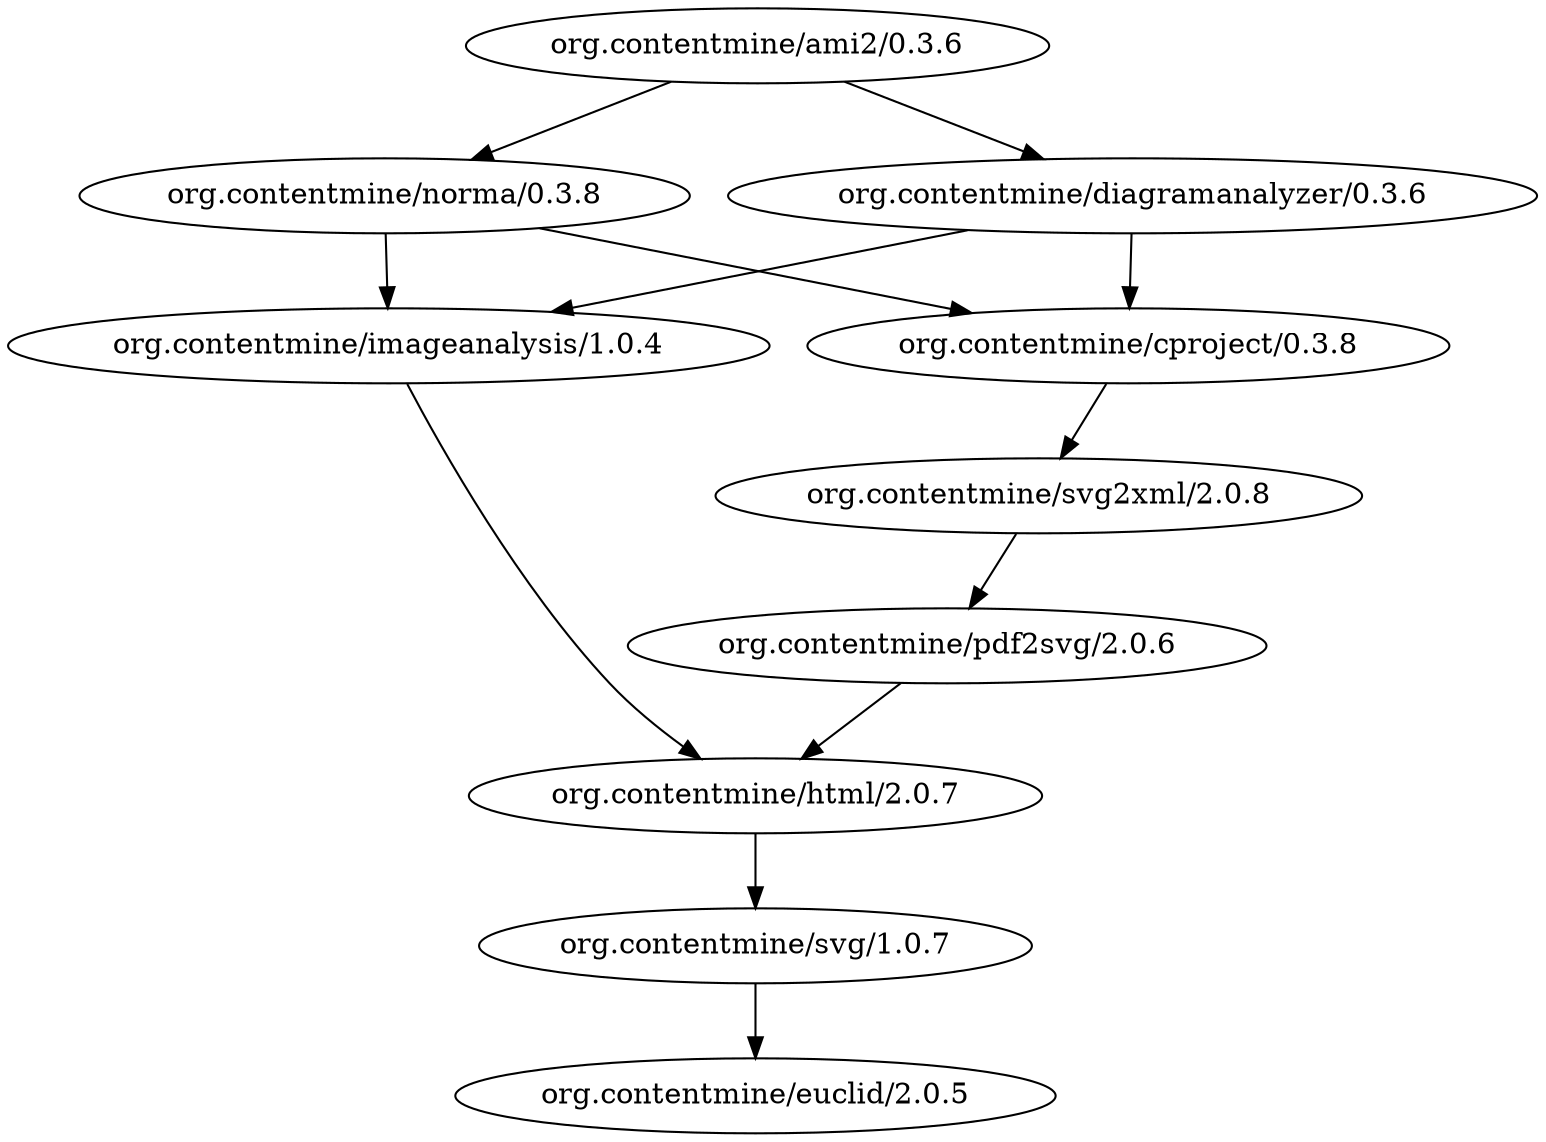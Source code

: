 digraph cmpom {
"org.contentmine/ami2/0.3.6" -> "org.contentmine/norma/0.3.8"
"org.contentmine/ami2/0.3.6" -> "org.contentmine/diagramanalyzer/0.3.6"
"org.contentmine/cproject/0.3.8" -> "org.contentmine/svg2xml/2.0.8"
"org.contentmine/diagramanalyzer/0.3.6" -> "org.contentmine/imageanalysis/1.0.4"
"org.contentmine/diagramanalyzer/0.3.6" -> "org.contentmine/cproject/0.3.8"
"org.contentmine/html/2.0.7" -> "org.contentmine/svg/1.0.7"
"org.contentmine/imageanalysis/1.0.4" -> "org.contentmine/html/2.0.7"
"org.contentmine/norma/0.3.8" -> "org.contentmine/cproject/0.3.8"
"org.contentmine/norma/0.3.8" -> "org.contentmine/imageanalysis/1.0.4"
"org.contentmine/pdf2svg/2.0.6" -> "org.contentmine/html/2.0.7"
"org.contentmine/svg/1.0.7" -> "org.contentmine/euclid/2.0.5"
"org.contentmine/svg2xml/2.0.8" -> "org.contentmine/pdf2svg/2.0.6"
}
